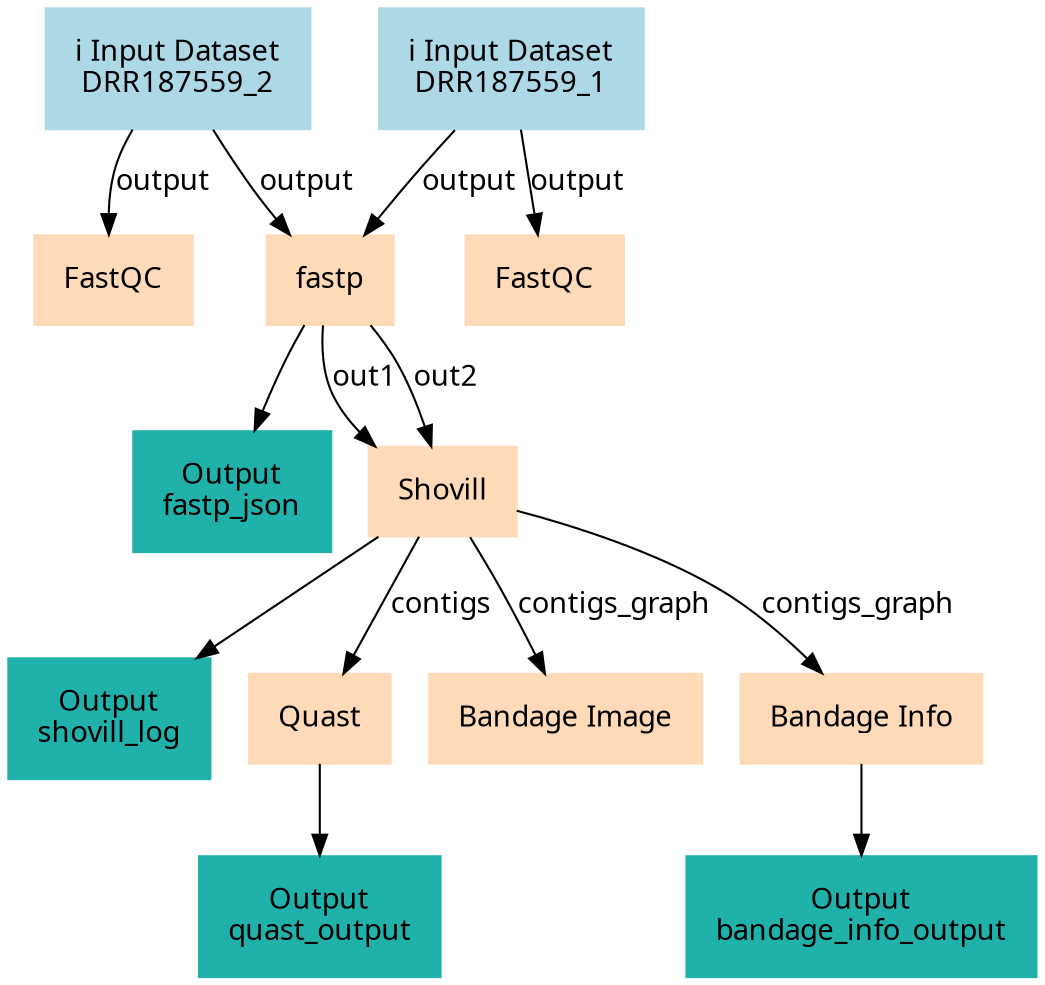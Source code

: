 digraph main {
  node [fontname="Atkinson Hyperlegible", shape=box, color=white,style=filled,color=peachpuff,margin="0.2,0.2"];
  edge [fontname="Atkinson Hyperlegible"];
  0[color=lightblue,label="ℹ️ Input Dataset\nDRR187559_2"]
  1[color=lightblue,label="ℹ️ Input Dataset\nDRR187559_1"]
  2[label="FastQC"]
  0 -> 2 [label="output"]
  3[label="fastp"]
  1 -> 3 [label="output"]
  0 -> 3 [label="output"]
  k28875190a92c4d938b0e6df5b8fbc6d8[color=lightseagreen,label="Output\nfastp_json"]
  3 -> k28875190a92c4d938b0e6df5b8fbc6d8
  4[label="FastQC"]
  1 -> 4 [label="output"]
  5[label="Shovill"]
  3 -> 5 [label="out1"]
  3 -> 5 [label="out2"]
  k4c4ba0006a294f6bb9fbae592e598c7b[color=lightseagreen,label="Output\nshovill_log"]
  5 -> k4c4ba0006a294f6bb9fbae592e598c7b
  6[label="Quast"]
  5 -> 6 [label="contigs"]
  k1e128dc153594d708228c38467e22e92[color=lightseagreen,label="Output\nquast_output"]
  6 -> k1e128dc153594d708228c38467e22e92
  7[label="Bandage Image"]
  5 -> 7 [label="contigs_graph"]
  8[label="Bandage Info"]
  5 -> 8 [label="contigs_graph"]
  k0ce38d82f5f14b66bf0ca9f8275f5f80[color=lightseagreen,label="Output\nbandage_info_output"]
  8 -> k0ce38d82f5f14b66bf0ca9f8275f5f80
}